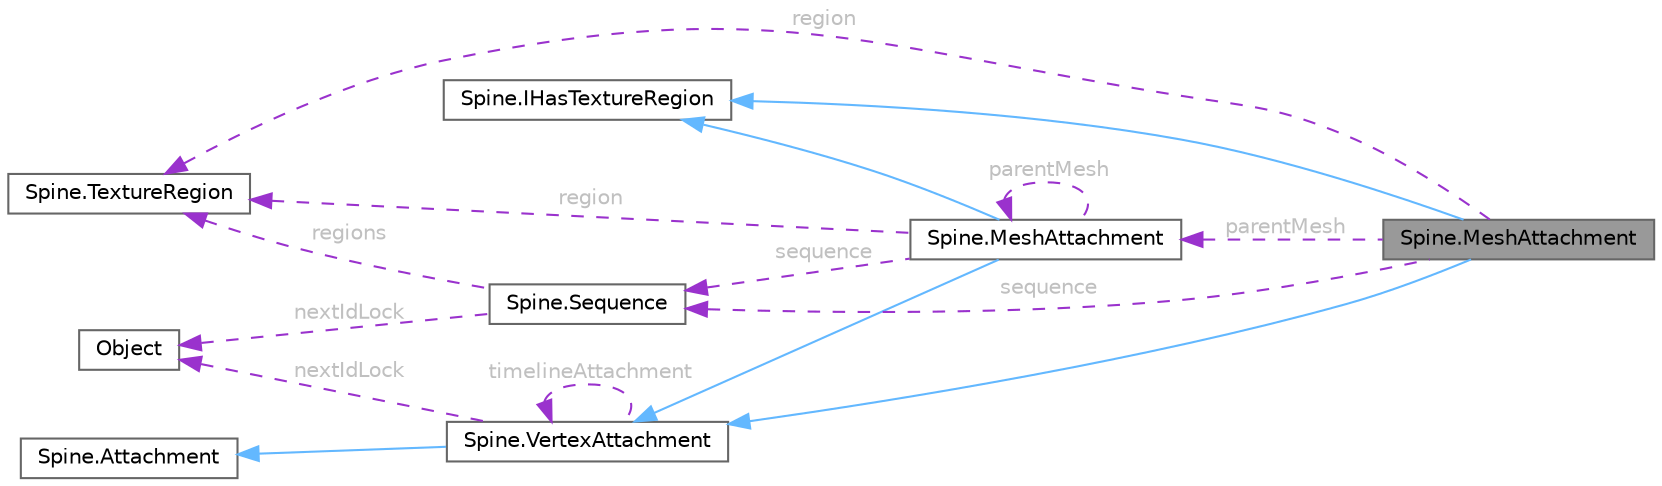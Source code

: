 digraph "Spine.MeshAttachment"
{
 // LATEX_PDF_SIZE
  bgcolor="transparent";
  edge [fontname=Helvetica,fontsize=10,labelfontname=Helvetica,labelfontsize=10];
  node [fontname=Helvetica,fontsize=10,shape=box,height=0.2,width=0.4];
  rankdir="LR";
  Node1 [id="Node000001",label="Spine.MeshAttachment",height=0.2,width=0.4,color="gray40", fillcolor="grey60", style="filled", fontcolor="black",tooltip="Attachment that displays a texture region using a mesh."];
  Node2 -> Node1 [id="edge1_Node000001_Node000002",dir="back",color="steelblue1",style="solid",tooltip=" "];
  Node2 [id="Node000002",label="Spine.VertexAttachment",height=0.2,width=0.4,color="gray40", fillcolor="white", style="filled",URL="$class_spine_1_1_vertex_attachment.html",tooltip=">An attachment with vertices that are transformed by one or more bones and can be deformed by a slot'..."];
  Node3 -> Node2 [id="edge2_Node000002_Node000003",dir="back",color="steelblue1",style="solid",tooltip=" "];
  Node3 [id="Node000003",label="Spine.Attachment",height=0.2,width=0.4,color="gray40", fillcolor="white", style="filled",URL="$class_spine_1_1_attachment.html",tooltip="The base class for all attachments."];
  Node4 -> Node2 [id="edge3_Node000002_Node000004",dir="back",color="darkorchid3",style="dashed",tooltip=" ",label=" nextIdLock",fontcolor="grey" ];
  Node4 [id="Node000004",label="Object",height=0.2,width=0.4,color="gray40", fillcolor="white", style="filled",URL="$class_object.html",tooltip=" "];
  Node2 -> Node2 [id="edge4_Node000002_Node000002",dir="back",color="darkorchid3",style="dashed",tooltip=" ",label=" timelineAttachment",fontcolor="grey" ];
  Node5 -> Node1 [id="edge5_Node000001_Node000005",dir="back",color="steelblue1",style="solid",tooltip=" "];
  Node5 [id="Node000005",label="Spine.IHasTextureRegion",height=0.2,width=0.4,color="gray40", fillcolor="white", style="filled",URL="$interface_spine_1_1_i_has_texture_region.html",tooltip=" "];
  Node6 -> Node1 [id="edge6_Node000001_Node000006",dir="back",color="darkorchid3",style="dashed",tooltip=" ",label=" region",fontcolor="grey" ];
  Node6 [id="Node000006",label="Spine.TextureRegion",height=0.2,width=0.4,color="gray40", fillcolor="white", style="filled",URL="$class_spine_1_1_texture_region.html",tooltip=" "];
  Node7 -> Node1 [id="edge7_Node000001_Node000007",dir="back",color="darkorchid3",style="dashed",tooltip=" ",label=" parentMesh",fontcolor="grey" ];
  Node7 [id="Node000007",label="Spine.MeshAttachment",height=0.2,width=0.4,color="gray40", fillcolor="white", style="filled",URL="$class_spine_1_1_mesh_attachment.html",tooltip="Attachment that displays a texture region using a mesh."];
  Node2 -> Node7 [id="edge8_Node000007_Node000002",dir="back",color="steelblue1",style="solid",tooltip=" "];
  Node5 -> Node7 [id="edge9_Node000007_Node000005",dir="back",color="steelblue1",style="solid",tooltip=" "];
  Node6 -> Node7 [id="edge10_Node000007_Node000006",dir="back",color="darkorchid3",style="dashed",tooltip=" ",label=" region",fontcolor="grey" ];
  Node7 -> Node7 [id="edge11_Node000007_Node000007",dir="back",color="darkorchid3",style="dashed",tooltip=" ",label=" parentMesh",fontcolor="grey" ];
  Node8 -> Node7 [id="edge12_Node000007_Node000008",dir="back",color="darkorchid3",style="dashed",tooltip=" ",label=" sequence",fontcolor="grey" ];
  Node8 [id="Node000008",label="Spine.Sequence",height=0.2,width=0.4,color="gray40", fillcolor="white", style="filled",URL="$class_spine_1_1_sequence.html",tooltip=" "];
  Node4 -> Node8 [id="edge13_Node000008_Node000004",dir="back",color="darkorchid3",style="dashed",tooltip=" ",label=" nextIdLock",fontcolor="grey" ];
  Node6 -> Node8 [id="edge14_Node000008_Node000006",dir="back",color="darkorchid3",style="dashed",tooltip=" ",label=" regions",fontcolor="grey" ];
  Node8 -> Node1 [id="edge15_Node000001_Node000008",dir="back",color="darkorchid3",style="dashed",tooltip=" ",label=" sequence",fontcolor="grey" ];
}
